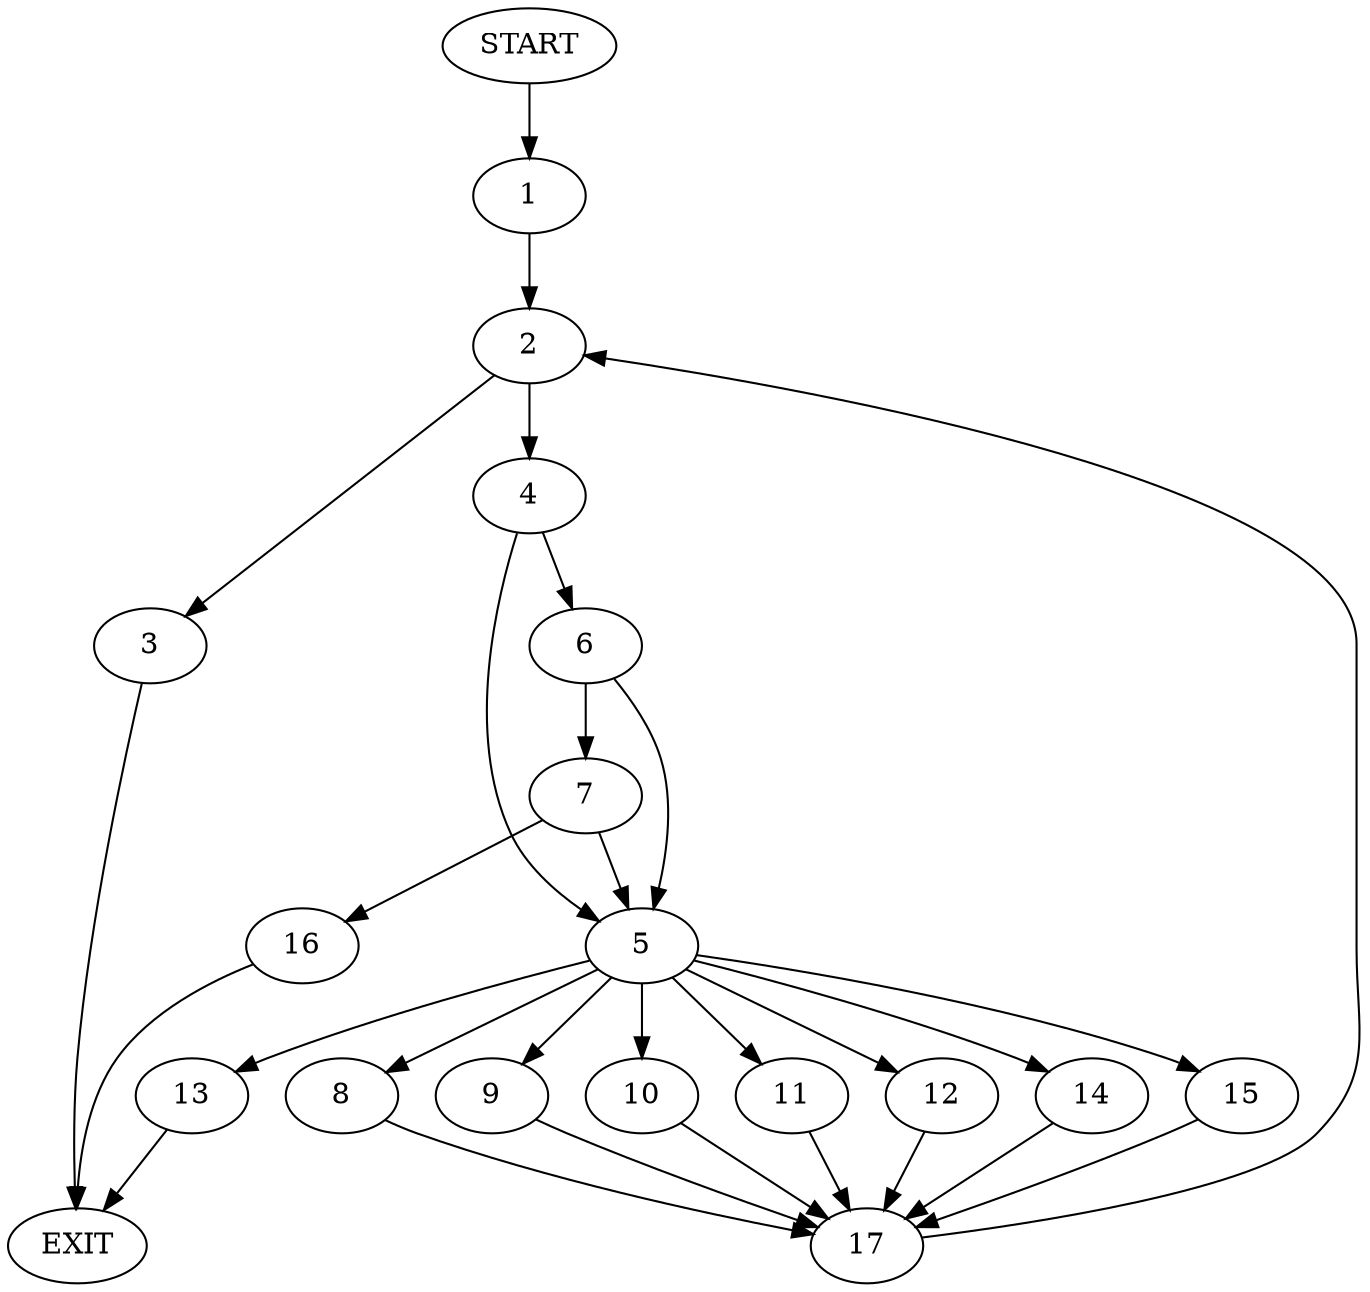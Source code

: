 digraph {
0 [label="START"]
18 [label="EXIT"]
0 -> 1
1 -> 2
2 -> 3
2 -> 4
4 -> 5
4 -> 6
3 -> 18
6 -> 5
6 -> 7
5 -> 8
5 -> 9
5 -> 10
5 -> 11
5 -> 12
5 -> 13
5 -> 14
5 -> 15
7 -> 5
7 -> 16
16 -> 18
11 -> 17
14 -> 17
9 -> 17
8 -> 17
10 -> 17
15 -> 17
13 -> 18
12 -> 17
17 -> 2
}
